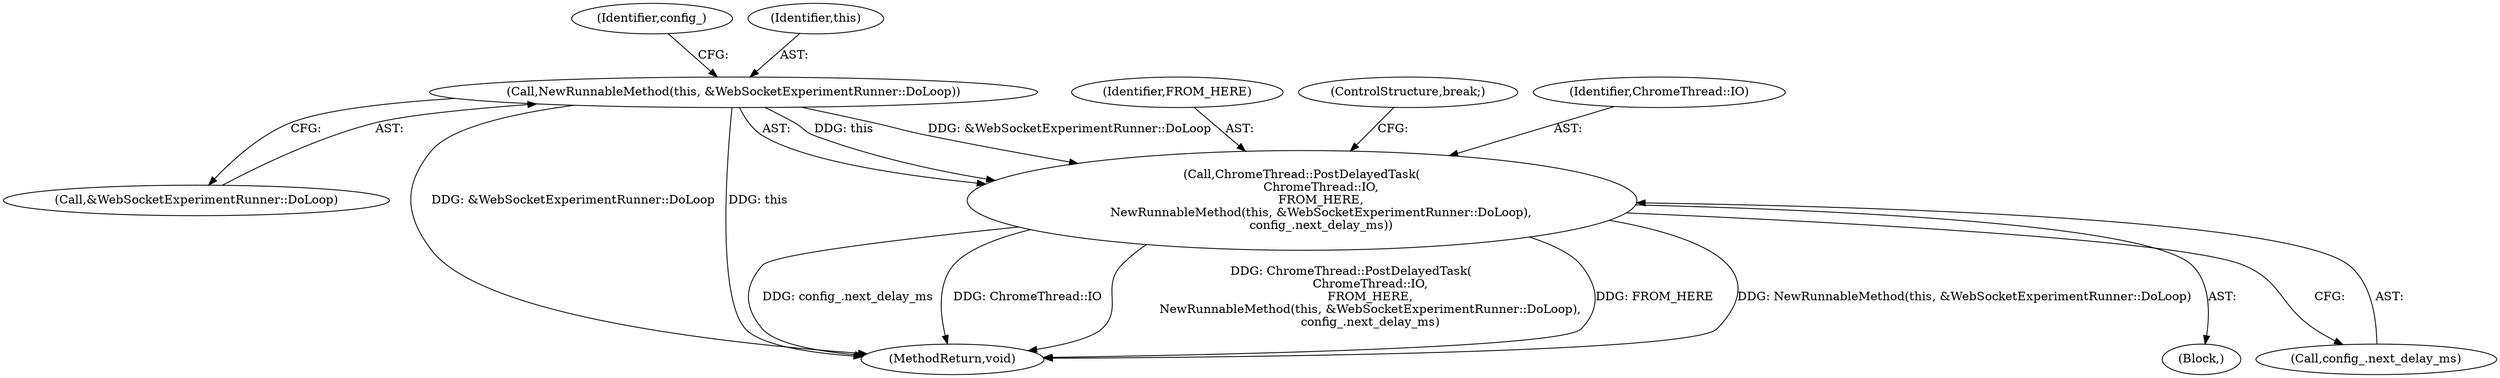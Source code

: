digraph "0_Chrome_97854fdfa143fde639e62aa64a897edab76a8992@API" {
"1000133" [label="(Call,ChromeThread::PostDelayedTask(\n          ChromeThread::IO,\n          FROM_HERE,\n          NewRunnableMethod(this, &WebSocketExperimentRunner::DoLoop),\n          config_.next_delay_ms))"];
"1000136" [label="(Call,NewRunnableMethod(this, &WebSocketExperimentRunner::DoLoop))"];
"1000135" [label="(Identifier,FROM_HERE)"];
"1000138" [label="(Call,&WebSocketExperimentRunner::DoLoop)"];
"1000141" [label="(Identifier,config_)"];
"1000137" [label="(Identifier,this)"];
"1000133" [label="(Call,ChromeThread::PostDelayedTask(\n          ChromeThread::IO,\n          FROM_HERE,\n          NewRunnableMethod(this, &WebSocketExperimentRunner::DoLoop),\n          config_.next_delay_ms))"];
"1000140" [label="(Call,config_.next_delay_ms)"];
"1000136" [label="(Call,NewRunnableMethod(this, &WebSocketExperimentRunner::DoLoop))"];
"1000143" [label="(ControlStructure,break;)"];
"1000171" [label="(MethodReturn,void)"];
"1000134" [label="(Identifier,ChromeThread::IO)"];
"1000127" [label="(Block,)"];
"1000133" -> "1000127"  [label="AST: "];
"1000133" -> "1000140"  [label="CFG: "];
"1000134" -> "1000133"  [label="AST: "];
"1000135" -> "1000133"  [label="AST: "];
"1000136" -> "1000133"  [label="AST: "];
"1000140" -> "1000133"  [label="AST: "];
"1000143" -> "1000133"  [label="CFG: "];
"1000133" -> "1000171"  [label="DDG: config_.next_delay_ms"];
"1000133" -> "1000171"  [label="DDG: ChromeThread::IO"];
"1000133" -> "1000171"  [label="DDG: ChromeThread::PostDelayedTask(\n          ChromeThread::IO,\n          FROM_HERE,\n          NewRunnableMethod(this, &WebSocketExperimentRunner::DoLoop),\n          config_.next_delay_ms)"];
"1000133" -> "1000171"  [label="DDG: FROM_HERE"];
"1000133" -> "1000171"  [label="DDG: NewRunnableMethod(this, &WebSocketExperimentRunner::DoLoop)"];
"1000136" -> "1000133"  [label="DDG: this"];
"1000136" -> "1000133"  [label="DDG: &WebSocketExperimentRunner::DoLoop"];
"1000136" -> "1000138"  [label="CFG: "];
"1000137" -> "1000136"  [label="AST: "];
"1000138" -> "1000136"  [label="AST: "];
"1000141" -> "1000136"  [label="CFG: "];
"1000136" -> "1000171"  [label="DDG: &WebSocketExperimentRunner::DoLoop"];
"1000136" -> "1000171"  [label="DDG: this"];
}
